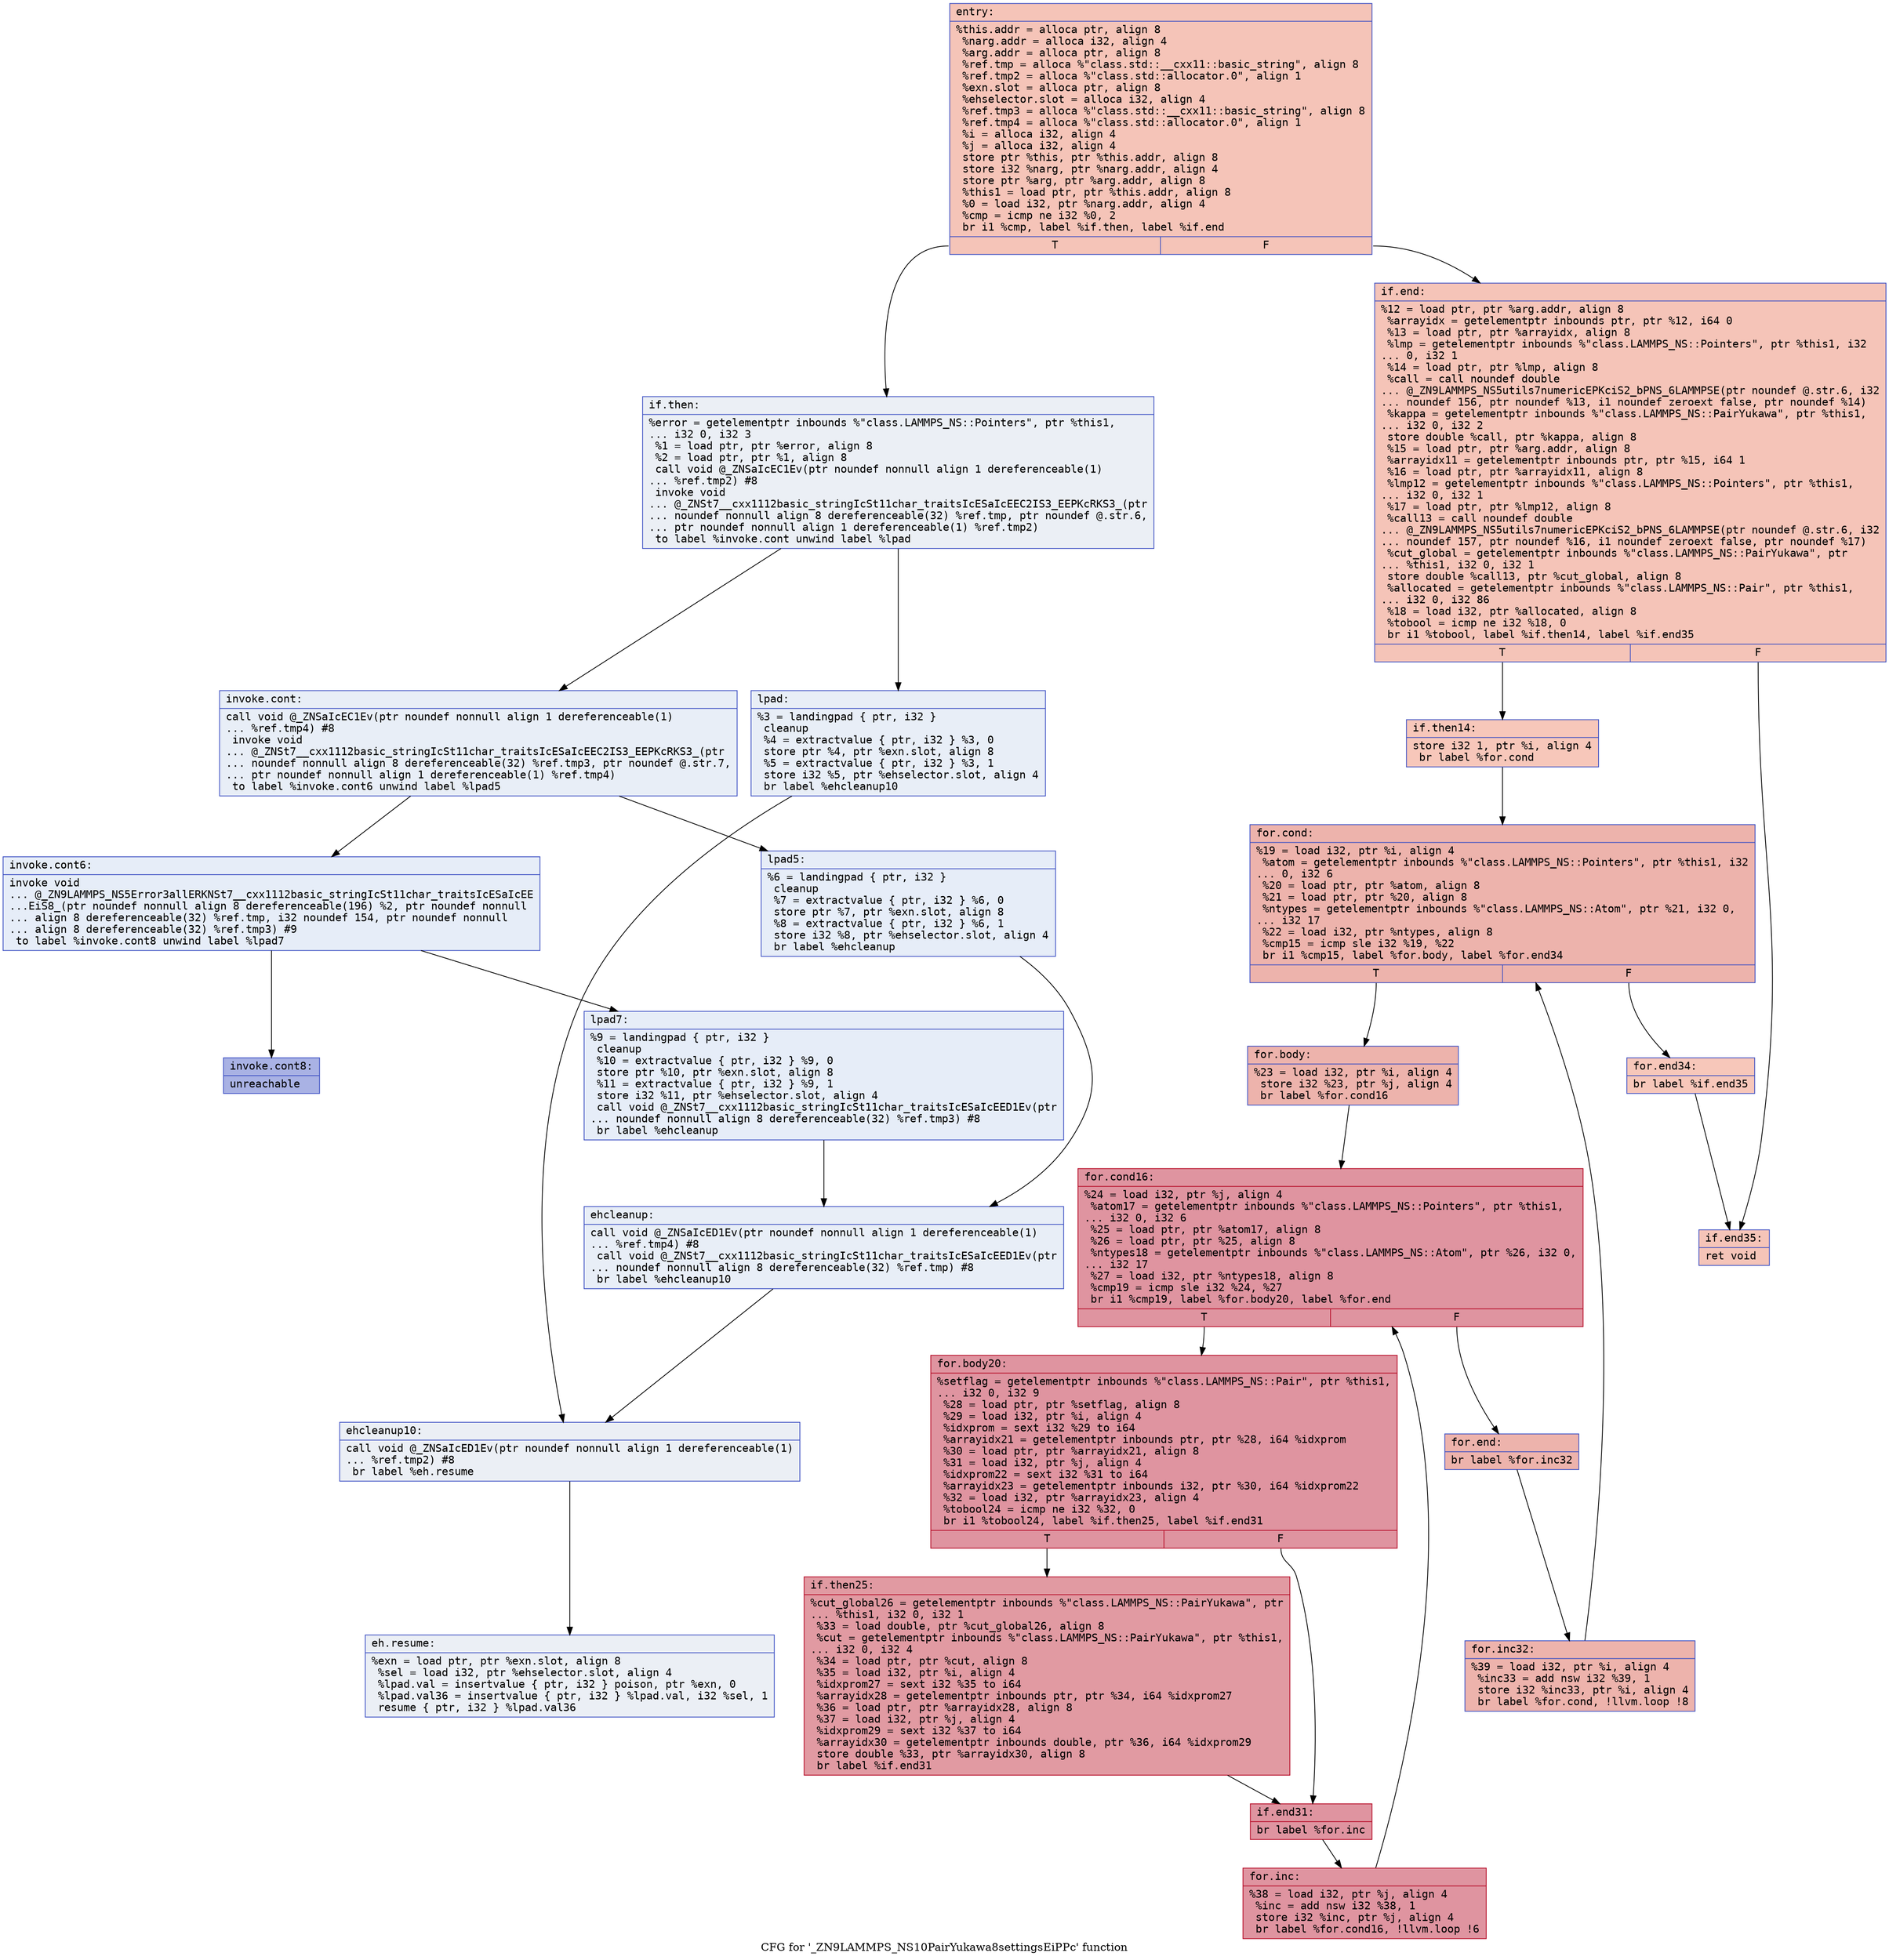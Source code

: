 digraph "CFG for '_ZN9LAMMPS_NS10PairYukawa8settingsEiPPc' function" {
	label="CFG for '_ZN9LAMMPS_NS10PairYukawa8settingsEiPPc' function";

	Node0x562561d91950 [shape=record,color="#3d50c3ff", style=filled, fillcolor="#e97a5f70" fontname="Courier",label="{entry:\l|  %this.addr = alloca ptr, align 8\l  %narg.addr = alloca i32, align 4\l  %arg.addr = alloca ptr, align 8\l  %ref.tmp = alloca %\"class.std::__cxx11::basic_string\", align 8\l  %ref.tmp2 = alloca %\"class.std::allocator.0\", align 1\l  %exn.slot = alloca ptr, align 8\l  %ehselector.slot = alloca i32, align 4\l  %ref.tmp3 = alloca %\"class.std::__cxx11::basic_string\", align 8\l  %ref.tmp4 = alloca %\"class.std::allocator.0\", align 1\l  %i = alloca i32, align 4\l  %j = alloca i32, align 4\l  store ptr %this, ptr %this.addr, align 8\l  store i32 %narg, ptr %narg.addr, align 4\l  store ptr %arg, ptr %arg.addr, align 8\l  %this1 = load ptr, ptr %this.addr, align 8\l  %0 = load i32, ptr %narg.addr, align 4\l  %cmp = icmp ne i32 %0, 2\l  br i1 %cmp, label %if.then, label %if.end\l|{<s0>T|<s1>F}}"];
	Node0x562561d91950:s0 -> Node0x562561d92540[tooltip="entry -> if.then\nProbability 0.00%" ];
	Node0x562561d91950:s1 -> Node0x562561d925b0[tooltip="entry -> if.end\nProbability 100.00%" ];
	Node0x562561d92540 [shape=record,color="#3d50c3ff", style=filled, fillcolor="#d1dae970" fontname="Courier",label="{if.then:\l|  %error = getelementptr inbounds %\"class.LAMMPS_NS::Pointers\", ptr %this1,\l... i32 0, i32 3\l  %1 = load ptr, ptr %error, align 8\l  %2 = load ptr, ptr %1, align 8\l  call void @_ZNSaIcEC1Ev(ptr noundef nonnull align 1 dereferenceable(1)\l... %ref.tmp2) #8\l  invoke void\l... @_ZNSt7__cxx1112basic_stringIcSt11char_traitsIcESaIcEEC2IS3_EEPKcRKS3_(ptr\l... noundef nonnull align 8 dereferenceable(32) %ref.tmp, ptr noundef @.str.6,\l... ptr noundef nonnull align 1 dereferenceable(1) %ref.tmp2)\l          to label %invoke.cont unwind label %lpad\l}"];
	Node0x562561d92540 -> Node0x562561d92ab0[tooltip="if.then -> invoke.cont\nProbability 50.00%" ];
	Node0x562561d92540 -> Node0x562561d92b30[tooltip="if.then -> lpad\nProbability 50.00%" ];
	Node0x562561d92ab0 [shape=record,color="#3d50c3ff", style=filled, fillcolor="#cbd8ee70" fontname="Courier",label="{invoke.cont:\l|  call void @_ZNSaIcEC1Ev(ptr noundef nonnull align 1 dereferenceable(1)\l... %ref.tmp4) #8\l  invoke void\l... @_ZNSt7__cxx1112basic_stringIcSt11char_traitsIcESaIcEEC2IS3_EEPKcRKS3_(ptr\l... noundef nonnull align 8 dereferenceable(32) %ref.tmp3, ptr noundef @.str.7,\l... ptr noundef nonnull align 1 dereferenceable(1) %ref.tmp4)\l          to label %invoke.cont6 unwind label %lpad5\l}"];
	Node0x562561d92ab0 -> Node0x562561d92f20[tooltip="invoke.cont -> invoke.cont6\nProbability 50.00%" ];
	Node0x562561d92ab0 -> Node0x562561d92f70[tooltip="invoke.cont -> lpad5\nProbability 50.00%" ];
	Node0x562561d92f20 [shape=record,color="#3d50c3ff", style=filled, fillcolor="#c7d7f070" fontname="Courier",label="{invoke.cont6:\l|  invoke void\l... @_ZN9LAMMPS_NS5Error3allERKNSt7__cxx1112basic_stringIcSt11char_traitsIcESaIcEE\l...EiS8_(ptr noundef nonnull align 8 dereferenceable(196) %2, ptr noundef nonnull\l... align 8 dereferenceable(32) %ref.tmp, i32 noundef 154, ptr noundef nonnull\l... align 8 dereferenceable(32) %ref.tmp3) #9\l          to label %invoke.cont8 unwind label %lpad7\l}"];
	Node0x562561d92f20 -> Node0x562561d92ed0[tooltip="invoke.cont6 -> invoke.cont8\nProbability 0.00%" ];
	Node0x562561d92f20 -> Node0x562561d91f10[tooltip="invoke.cont6 -> lpad7\nProbability 100.00%" ];
	Node0x562561d92ed0 [shape=record,color="#3d50c3ff", style=filled, fillcolor="#3d50c370" fontname="Courier",label="{invoke.cont8:\l|  unreachable\l}"];
	Node0x562561d92b30 [shape=record,color="#3d50c3ff", style=filled, fillcolor="#cbd8ee70" fontname="Courier",label="{lpad:\l|  %3 = landingpad \{ ptr, i32 \}\l          cleanup\l  %4 = extractvalue \{ ptr, i32 \} %3, 0\l  store ptr %4, ptr %exn.slot, align 8\l  %5 = extractvalue \{ ptr, i32 \} %3, 1\l  store i32 %5, ptr %ehselector.slot, align 4\l  br label %ehcleanup10\l}"];
	Node0x562561d92b30 -> Node0x562561d93b30[tooltip="lpad -> ehcleanup10\nProbability 100.00%" ];
	Node0x562561d92f70 [shape=record,color="#3d50c3ff", style=filled, fillcolor="#c7d7f070" fontname="Courier",label="{lpad5:\l|  %6 = landingpad \{ ptr, i32 \}\l          cleanup\l  %7 = extractvalue \{ ptr, i32 \} %6, 0\l  store ptr %7, ptr %exn.slot, align 8\l  %8 = extractvalue \{ ptr, i32 \} %6, 1\l  store i32 %8, ptr %ehselector.slot, align 4\l  br label %ehcleanup\l}"];
	Node0x562561d92f70 -> Node0x562561d93e80[tooltip="lpad5 -> ehcleanup\nProbability 100.00%" ];
	Node0x562561d91f10 [shape=record,color="#3d50c3ff", style=filled, fillcolor="#c7d7f070" fontname="Courier",label="{lpad7:\l|  %9 = landingpad \{ ptr, i32 \}\l          cleanup\l  %10 = extractvalue \{ ptr, i32 \} %9, 0\l  store ptr %10, ptr %exn.slot, align 8\l  %11 = extractvalue \{ ptr, i32 \} %9, 1\l  store i32 %11, ptr %ehselector.slot, align 4\l  call void @_ZNSt7__cxx1112basic_stringIcSt11char_traitsIcESaIcEED1Ev(ptr\l... noundef nonnull align 8 dereferenceable(32) %ref.tmp3) #8\l  br label %ehcleanup\l}"];
	Node0x562561d91f10 -> Node0x562561d93e80[tooltip="lpad7 -> ehcleanup\nProbability 100.00%" ];
	Node0x562561d93e80 [shape=record,color="#3d50c3ff", style=filled, fillcolor="#cbd8ee70" fontname="Courier",label="{ehcleanup:\l|  call void @_ZNSaIcED1Ev(ptr noundef nonnull align 1 dereferenceable(1)\l... %ref.tmp4) #8\l  call void @_ZNSt7__cxx1112basic_stringIcSt11char_traitsIcESaIcEED1Ev(ptr\l... noundef nonnull align 8 dereferenceable(32) %ref.tmp) #8\l  br label %ehcleanup10\l}"];
	Node0x562561d93e80 -> Node0x562561d93b30[tooltip="ehcleanup -> ehcleanup10\nProbability 100.00%" ];
	Node0x562561d93b30 [shape=record,color="#3d50c3ff", style=filled, fillcolor="#d1dae970" fontname="Courier",label="{ehcleanup10:\l|  call void @_ZNSaIcED1Ev(ptr noundef nonnull align 1 dereferenceable(1)\l... %ref.tmp2) #8\l  br label %eh.resume\l}"];
	Node0x562561d93b30 -> Node0x562561d948c0[tooltip="ehcleanup10 -> eh.resume\nProbability 100.00%" ];
	Node0x562561d925b0 [shape=record,color="#3d50c3ff", style=filled, fillcolor="#e97a5f70" fontname="Courier",label="{if.end:\l|  %12 = load ptr, ptr %arg.addr, align 8\l  %arrayidx = getelementptr inbounds ptr, ptr %12, i64 0\l  %13 = load ptr, ptr %arrayidx, align 8\l  %lmp = getelementptr inbounds %\"class.LAMMPS_NS::Pointers\", ptr %this1, i32\l... 0, i32 1\l  %14 = load ptr, ptr %lmp, align 8\l  %call = call noundef double\l... @_ZN9LAMMPS_NS5utils7numericEPKciS2_bPNS_6LAMMPSE(ptr noundef @.str.6, i32\l... noundef 156, ptr noundef %13, i1 noundef zeroext false, ptr noundef %14)\l  %kappa = getelementptr inbounds %\"class.LAMMPS_NS::PairYukawa\", ptr %this1,\l... i32 0, i32 2\l  store double %call, ptr %kappa, align 8\l  %15 = load ptr, ptr %arg.addr, align 8\l  %arrayidx11 = getelementptr inbounds ptr, ptr %15, i64 1\l  %16 = load ptr, ptr %arrayidx11, align 8\l  %lmp12 = getelementptr inbounds %\"class.LAMMPS_NS::Pointers\", ptr %this1,\l... i32 0, i32 1\l  %17 = load ptr, ptr %lmp12, align 8\l  %call13 = call noundef double\l... @_ZN9LAMMPS_NS5utils7numericEPKciS2_bPNS_6LAMMPSE(ptr noundef @.str.6, i32\l... noundef 157, ptr noundef %16, i1 noundef zeroext false, ptr noundef %17)\l  %cut_global = getelementptr inbounds %\"class.LAMMPS_NS::PairYukawa\", ptr\l... %this1, i32 0, i32 1\l  store double %call13, ptr %cut_global, align 8\l  %allocated = getelementptr inbounds %\"class.LAMMPS_NS::Pair\", ptr %this1,\l... i32 0, i32 86\l  %18 = load i32, ptr %allocated, align 8\l  %tobool = icmp ne i32 %18, 0\l  br i1 %tobool, label %if.then14, label %if.end35\l|{<s0>T|<s1>F}}"];
	Node0x562561d925b0:s0 -> Node0x562561d959b0[tooltip="if.end -> if.then14\nProbability 62.50%" ];
	Node0x562561d925b0:s1 -> Node0x562561d95a90[tooltip="if.end -> if.end35\nProbability 37.50%" ];
	Node0x562561d959b0 [shape=record,color="#3d50c3ff", style=filled, fillcolor="#ec7f6370" fontname="Courier",label="{if.then14:\l|  store i32 1, ptr %i, align 4\l  br label %for.cond\l}"];
	Node0x562561d959b0 -> Node0x562561d95cc0[tooltip="if.then14 -> for.cond\nProbability 100.00%" ];
	Node0x562561d95cc0 [shape=record,color="#3d50c3ff", style=filled, fillcolor="#d6524470" fontname="Courier",label="{for.cond:\l|  %19 = load i32, ptr %i, align 4\l  %atom = getelementptr inbounds %\"class.LAMMPS_NS::Pointers\", ptr %this1, i32\l... 0, i32 6\l  %20 = load ptr, ptr %atom, align 8\l  %21 = load ptr, ptr %20, align 8\l  %ntypes = getelementptr inbounds %\"class.LAMMPS_NS::Atom\", ptr %21, i32 0,\l... i32 17\l  %22 = load i32, ptr %ntypes, align 8\l  %cmp15 = icmp sle i32 %19, %22\l  br i1 %cmp15, label %for.body, label %for.end34\l|{<s0>T|<s1>F}}"];
	Node0x562561d95cc0:s0 -> Node0x562561d96220[tooltip="for.cond -> for.body\nProbability 96.88%" ];
	Node0x562561d95cc0:s1 -> Node0x562561d962a0[tooltip="for.cond -> for.end34\nProbability 3.12%" ];
	Node0x562561d96220 [shape=record,color="#3d50c3ff", style=filled, fillcolor="#d6524470" fontname="Courier",label="{for.body:\l|  %23 = load i32, ptr %i, align 4\l  store i32 %23, ptr %j, align 4\l  br label %for.cond16\l}"];
	Node0x562561d96220 -> Node0x562561d96550[tooltip="for.body -> for.cond16\nProbability 100.00%" ];
	Node0x562561d96550 [shape=record,color="#b70d28ff", style=filled, fillcolor="#b70d2870" fontname="Courier",label="{for.cond16:\l|  %24 = load i32, ptr %j, align 4\l  %atom17 = getelementptr inbounds %\"class.LAMMPS_NS::Pointers\", ptr %this1,\l... i32 0, i32 6\l  %25 = load ptr, ptr %atom17, align 8\l  %26 = load ptr, ptr %25, align 8\l  %ntypes18 = getelementptr inbounds %\"class.LAMMPS_NS::Atom\", ptr %26, i32 0,\l... i32 17\l  %27 = load i32, ptr %ntypes18, align 8\l  %cmp19 = icmp sle i32 %24, %27\l  br i1 %cmp19, label %for.body20, label %for.end\l|{<s0>T|<s1>F}}"];
	Node0x562561d96550:s0 -> Node0x562561d970e0[tooltip="for.cond16 -> for.body20\nProbability 96.88%" ];
	Node0x562561d96550:s1 -> Node0x562561d97160[tooltip="for.cond16 -> for.end\nProbability 3.12%" ];
	Node0x562561d970e0 [shape=record,color="#b70d28ff", style=filled, fillcolor="#b70d2870" fontname="Courier",label="{for.body20:\l|  %setflag = getelementptr inbounds %\"class.LAMMPS_NS::Pair\", ptr %this1,\l... i32 0, i32 9\l  %28 = load ptr, ptr %setflag, align 8\l  %29 = load i32, ptr %i, align 4\l  %idxprom = sext i32 %29 to i64\l  %arrayidx21 = getelementptr inbounds ptr, ptr %28, i64 %idxprom\l  %30 = load ptr, ptr %arrayidx21, align 8\l  %31 = load i32, ptr %j, align 4\l  %idxprom22 = sext i32 %31 to i64\l  %arrayidx23 = getelementptr inbounds i32, ptr %30, i64 %idxprom22\l  %32 = load i32, ptr %arrayidx23, align 4\l  %tobool24 = icmp ne i32 %32, 0\l  br i1 %tobool24, label %if.then25, label %if.end31\l|{<s0>T|<s1>F}}"];
	Node0x562561d970e0:s0 -> Node0x562561d979d0[tooltip="for.body20 -> if.then25\nProbability 62.50%" ];
	Node0x562561d970e0:s1 -> Node0x562561d97a50[tooltip="for.body20 -> if.end31\nProbability 37.50%" ];
	Node0x562561d979d0 [shape=record,color="#b70d28ff", style=filled, fillcolor="#bb1b2c70" fontname="Courier",label="{if.then25:\l|  %cut_global26 = getelementptr inbounds %\"class.LAMMPS_NS::PairYukawa\", ptr\l... %this1, i32 0, i32 1\l  %33 = load double, ptr %cut_global26, align 8\l  %cut = getelementptr inbounds %\"class.LAMMPS_NS::PairYukawa\", ptr %this1,\l... i32 0, i32 4\l  %34 = load ptr, ptr %cut, align 8\l  %35 = load i32, ptr %i, align 4\l  %idxprom27 = sext i32 %35 to i64\l  %arrayidx28 = getelementptr inbounds ptr, ptr %34, i64 %idxprom27\l  %36 = load ptr, ptr %arrayidx28, align 8\l  %37 = load i32, ptr %j, align 4\l  %idxprom29 = sext i32 %37 to i64\l  %arrayidx30 = getelementptr inbounds double, ptr %36, i64 %idxprom29\l  store double %33, ptr %arrayidx30, align 8\l  br label %if.end31\l}"];
	Node0x562561d979d0 -> Node0x562561d97a50[tooltip="if.then25 -> if.end31\nProbability 100.00%" ];
	Node0x562561d97a50 [shape=record,color="#b70d28ff", style=filled, fillcolor="#b70d2870" fontname="Courier",label="{if.end31:\l|  br label %for.inc\l}"];
	Node0x562561d97a50 -> Node0x562561d98420[tooltip="if.end31 -> for.inc\nProbability 100.00%" ];
	Node0x562561d98420 [shape=record,color="#b70d28ff", style=filled, fillcolor="#b70d2870" fontname="Courier",label="{for.inc:\l|  %38 = load i32, ptr %j, align 4\l  %inc = add nsw i32 %38, 1\l  store i32 %inc, ptr %j, align 4\l  br label %for.cond16, !llvm.loop !6\l}"];
	Node0x562561d98420 -> Node0x562561d96550[tooltip="for.inc -> for.cond16\nProbability 100.00%" ];
	Node0x562561d97160 [shape=record,color="#3d50c3ff", style=filled, fillcolor="#d6524470" fontname="Courier",label="{for.end:\l|  br label %for.inc32\l}"];
	Node0x562561d97160 -> Node0x562561d98810[tooltip="for.end -> for.inc32\nProbability 100.00%" ];
	Node0x562561d98810 [shape=record,color="#3d50c3ff", style=filled, fillcolor="#d6524470" fontname="Courier",label="{for.inc32:\l|  %39 = load i32, ptr %i, align 4\l  %inc33 = add nsw i32 %39, 1\l  store i32 %inc33, ptr %i, align 4\l  br label %for.cond, !llvm.loop !8\l}"];
	Node0x562561d98810 -> Node0x562561d95cc0[tooltip="for.inc32 -> for.cond\nProbability 100.00%" ];
	Node0x562561d962a0 [shape=record,color="#3d50c3ff", style=filled, fillcolor="#ec7f6370" fontname="Courier",label="{for.end34:\l|  br label %if.end35\l}"];
	Node0x562561d962a0 -> Node0x562561d95a90[tooltip="for.end34 -> if.end35\nProbability 100.00%" ];
	Node0x562561d95a90 [shape=record,color="#3d50c3ff", style=filled, fillcolor="#e97a5f70" fontname="Courier",label="{if.end35:\l|  ret void\l}"];
	Node0x562561d948c0 [shape=record,color="#3d50c3ff", style=filled, fillcolor="#d1dae970" fontname="Courier",label="{eh.resume:\l|  %exn = load ptr, ptr %exn.slot, align 8\l  %sel = load i32, ptr %ehselector.slot, align 4\l  %lpad.val = insertvalue \{ ptr, i32 \} poison, ptr %exn, 0\l  %lpad.val36 = insertvalue \{ ptr, i32 \} %lpad.val, i32 %sel, 1\l  resume \{ ptr, i32 \} %lpad.val36\l}"];
}
